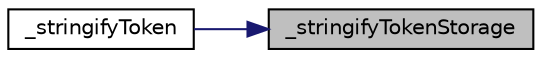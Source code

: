 digraph "_stringifyTokenStorage"
{
 // LATEX_PDF_SIZE
  edge [fontname="Helvetica",fontsize="10",labelfontname="Helvetica",labelfontsize="10"];
  node [fontname="Helvetica",fontsize="10",shape=record];
  rankdir="RL";
  Node1 [label="_stringifyTokenStorage",height=0.2,width=0.4,color="black", fillcolor="grey75", style="filled", fontcolor="black",tooltip="Stringify token storage."];
  Node1 -> Node2 [dir="back",color="midnightblue",fontsize="10",style="solid",fontname="Helvetica"];
  Node2 [label="_stringifyToken",height=0.2,width=0.4,color="black", fillcolor="white", style="filled",URL="$db/d58/group__TOKEN.html#ga64540ed8048da126162d7e49a6fef735",tooltip="Stringify a token with all its fields into a static chars buffer and return a pointer to that buffer'..."];
}
